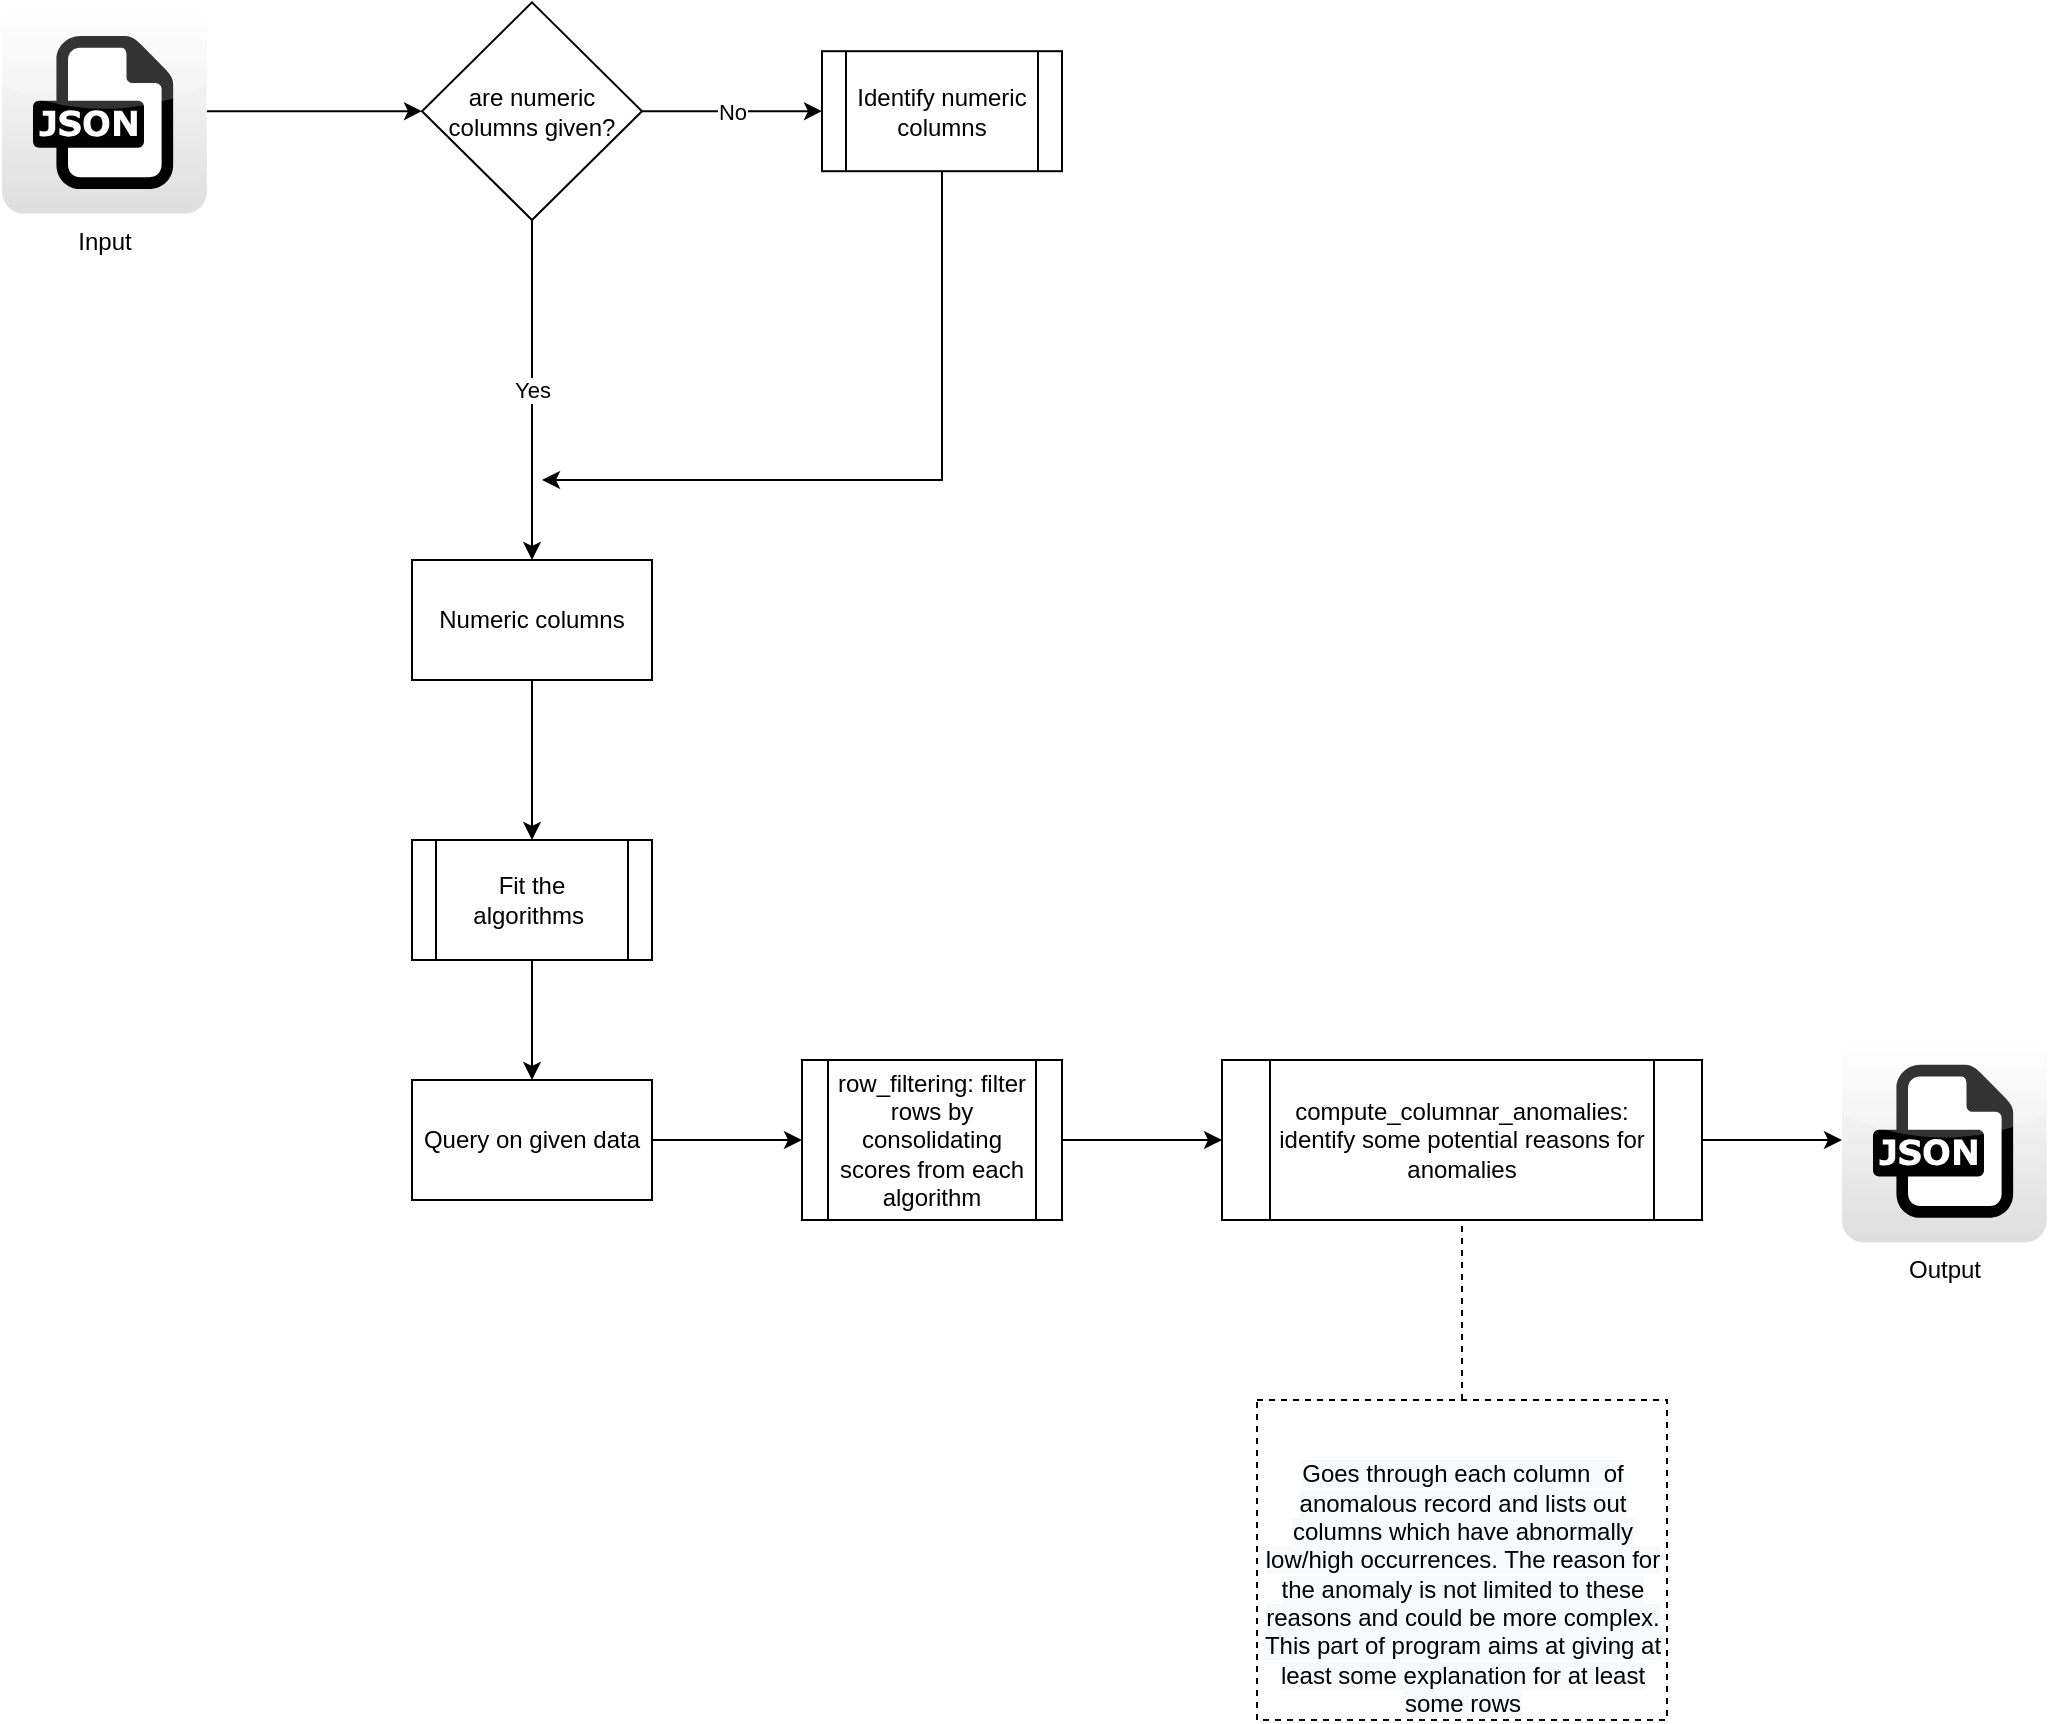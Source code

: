 <mxfile version="13.6.2" type="device"><diagram id="M1N314192KgZkK-Nd7dm" name="Page-1"><mxGraphModel dx="1422" dy="862" grid="1" gridSize="10" guides="1" tooltips="1" connect="1" arrows="1" fold="1" page="1" pageScale="1" pageWidth="850" pageHeight="1100" math="0" shadow="0"><root><mxCell id="0"/><mxCell id="1" parent="0"/><mxCell id="bfJfJu91hHAYLQZ2MQCO-9" style="edgeStyle=orthogonalEdgeStyle;rounded=0;orthogonalLoop=1;jettySize=auto;html=1;entryX=0;entryY=0.5;entryDx=0;entryDy=0;" edge="1" parent="1" source="bfJfJu91hHAYLQZ2MQCO-2" target="bfJfJu91hHAYLQZ2MQCO-3"><mxGeometry relative="1" as="geometry"/></mxCell><mxCell id="bfJfJu91hHAYLQZ2MQCO-2" value="Input" style="dashed=0;outlineConnect=0;html=1;align=center;labelPosition=center;verticalLabelPosition=bottom;verticalAlign=top;shape=mxgraph.webicons.json;gradientColor=#DFDEDE" vertex="1" parent="1"><mxGeometry x="90" y="184.4" width="102.4" height="102.4" as="geometry"/></mxCell><mxCell id="bfJfJu91hHAYLQZ2MQCO-6" value="No" style="edgeStyle=orthogonalEdgeStyle;rounded=0;orthogonalLoop=1;jettySize=auto;html=1;entryX=0;entryY=0.5;entryDx=0;entryDy=0;" edge="1" parent="1" source="bfJfJu91hHAYLQZ2MQCO-3" target="bfJfJu91hHAYLQZ2MQCO-4"><mxGeometry relative="1" as="geometry"/></mxCell><mxCell id="bfJfJu91hHAYLQZ2MQCO-7" value="Yes" style="edgeStyle=orthogonalEdgeStyle;rounded=0;orthogonalLoop=1;jettySize=auto;html=1;exitX=0.5;exitY=1;exitDx=0;exitDy=0;" edge="1" parent="1" source="bfJfJu91hHAYLQZ2MQCO-3" target="bfJfJu91hHAYLQZ2MQCO-5"><mxGeometry relative="1" as="geometry"/></mxCell><mxCell id="bfJfJu91hHAYLQZ2MQCO-3" value="are numeric columns given?" style="rhombus;whiteSpace=wrap;html=1;" vertex="1" parent="1"><mxGeometry x="300" y="181.2" width="110" height="108.8" as="geometry"/></mxCell><mxCell id="bfJfJu91hHAYLQZ2MQCO-8" style="edgeStyle=orthogonalEdgeStyle;rounded=0;orthogonalLoop=1;jettySize=auto;html=1;" edge="1" parent="1" source="bfJfJu91hHAYLQZ2MQCO-4"><mxGeometry relative="1" as="geometry"><mxPoint x="360" y="420" as="targetPoint"/><Array as="points"><mxPoint x="560" y="420"/></Array></mxGeometry></mxCell><mxCell id="bfJfJu91hHAYLQZ2MQCO-4" value="Identify numeric columns" style="shape=process;whiteSpace=wrap;html=1;backgroundOutline=1;" vertex="1" parent="1"><mxGeometry x="500" y="205.6" width="120" height="60" as="geometry"/></mxCell><mxCell id="bfJfJu91hHAYLQZ2MQCO-10" style="edgeStyle=orthogonalEdgeStyle;rounded=0;orthogonalLoop=1;jettySize=auto;html=1;" edge="1" parent="1" source="bfJfJu91hHAYLQZ2MQCO-5" target="bfJfJu91hHAYLQZ2MQCO-11"><mxGeometry relative="1" as="geometry"><mxPoint x="355" y="630" as="targetPoint"/></mxGeometry></mxCell><mxCell id="bfJfJu91hHAYLQZ2MQCO-5" value="Numeric columns" style="rounded=0;whiteSpace=wrap;html=1;" vertex="1" parent="1"><mxGeometry x="295" y="460" width="120" height="60" as="geometry"/></mxCell><mxCell id="bfJfJu91hHAYLQZ2MQCO-12" style="edgeStyle=orthogonalEdgeStyle;rounded=0;orthogonalLoop=1;jettySize=auto;html=1;" edge="1" parent="1" source="bfJfJu91hHAYLQZ2MQCO-11" target="bfJfJu91hHAYLQZ2MQCO-13"><mxGeometry relative="1" as="geometry"><mxPoint x="355" y="750" as="targetPoint"/></mxGeometry></mxCell><mxCell id="bfJfJu91hHAYLQZ2MQCO-11" value="Fit the algorithms&amp;nbsp;" style="shape=process;whiteSpace=wrap;html=1;backgroundOutline=1;" vertex="1" parent="1"><mxGeometry x="295" y="600" width="120" height="60" as="geometry"/></mxCell><mxCell id="bfJfJu91hHAYLQZ2MQCO-15" value="" style="edgeStyle=orthogonalEdgeStyle;rounded=0;orthogonalLoop=1;jettySize=auto;html=1;" edge="1" parent="1" source="bfJfJu91hHAYLQZ2MQCO-13" target="bfJfJu91hHAYLQZ2MQCO-16"><mxGeometry relative="1" as="geometry"><mxPoint x="495" y="750" as="targetPoint"/></mxGeometry></mxCell><mxCell id="bfJfJu91hHAYLQZ2MQCO-13" value="Query on given data" style="rounded=0;whiteSpace=wrap;html=1;" vertex="1" parent="1"><mxGeometry x="295" y="720" width="120" height="60" as="geometry"/></mxCell><mxCell id="bfJfJu91hHAYLQZ2MQCO-18" value="" style="edgeStyle=orthogonalEdgeStyle;rounded=0;orthogonalLoop=1;jettySize=auto;html=1;" edge="1" parent="1" source="bfJfJu91hHAYLQZ2MQCO-16" target="bfJfJu91hHAYLQZ2MQCO-17"><mxGeometry relative="1" as="geometry"/></mxCell><mxCell id="bfJfJu91hHAYLQZ2MQCO-16" value="row_filtering: filter rows by consolidating scores from each algorithm" style="shape=process;whiteSpace=wrap;html=1;backgroundOutline=1;" vertex="1" parent="1"><mxGeometry x="490" y="710" width="130" height="80" as="geometry"/></mxCell><mxCell id="bfJfJu91hHAYLQZ2MQCO-20" style="edgeStyle=orthogonalEdgeStyle;rounded=0;orthogonalLoop=1;jettySize=auto;html=1;" edge="1" parent="1" source="bfJfJu91hHAYLQZ2MQCO-17" target="bfJfJu91hHAYLQZ2MQCO-19"><mxGeometry relative="1" as="geometry"/></mxCell><mxCell id="bfJfJu91hHAYLQZ2MQCO-17" value="compute_columnar_anomalies: identify some potential reasons for anomalies" style="shape=process;whiteSpace=wrap;html=1;backgroundOutline=1;" vertex="1" parent="1"><mxGeometry x="700" y="710" width="240" height="80" as="geometry"/></mxCell><mxCell id="bfJfJu91hHAYLQZ2MQCO-19" value="Output" style="dashed=0;outlineConnect=0;html=1;align=center;labelPosition=center;verticalLabelPosition=bottom;verticalAlign=top;shape=mxgraph.webicons.json;gradientColor=#DFDEDE" vertex="1" parent="1"><mxGeometry x="1010" y="698.8" width="102.4" height="102.4" as="geometry"/></mxCell><mxCell id="bfJfJu91hHAYLQZ2MQCO-22" value="" style="endArrow=none;dashed=1;html=1;entryX=0.5;entryY=1;entryDx=0;entryDy=0;exitX=0.5;exitY=0;exitDx=0;exitDy=0;" edge="1" parent="1" source="bfJfJu91hHAYLQZ2MQCO-24" target="bfJfJu91hHAYLQZ2MQCO-17"><mxGeometry width="50" height="50" relative="1" as="geometry"><mxPoint x="820" y="880" as="sourcePoint"/><mxPoint x="820" y="820" as="targetPoint"/></mxGeometry></mxCell><mxCell id="bfJfJu91hHAYLQZ2MQCO-24" value="&lt;br&gt;&lt;br&gt;&lt;span style=&quot;color: rgb(0 , 0 , 0) ; font-family: &amp;#34;helvetica&amp;#34; ; font-size: 12px ; font-style: normal ; font-weight: 400 ; letter-spacing: normal ; text-align: center ; text-indent: 0px ; text-transform: none ; word-spacing: 0px ; background-color: rgb(248 , 249 , 250) ; display: inline ; float: none&quot;&gt;Goes through each column&amp;nbsp; of anomalous record and lists out columns which have abnormally low/high occurrences. The reason for the anomaly is not limited to these reasons and could be more complex. This part of program aims at giving at least some explanation for at least some rows&lt;/span&gt;&lt;br&gt;" style="rounded=0;whiteSpace=wrap;html=1;dashed=1;" vertex="1" parent="1"><mxGeometry x="717.5" y="880" width="205" height="160" as="geometry"/></mxCell></root></mxGraphModel></diagram></mxfile>